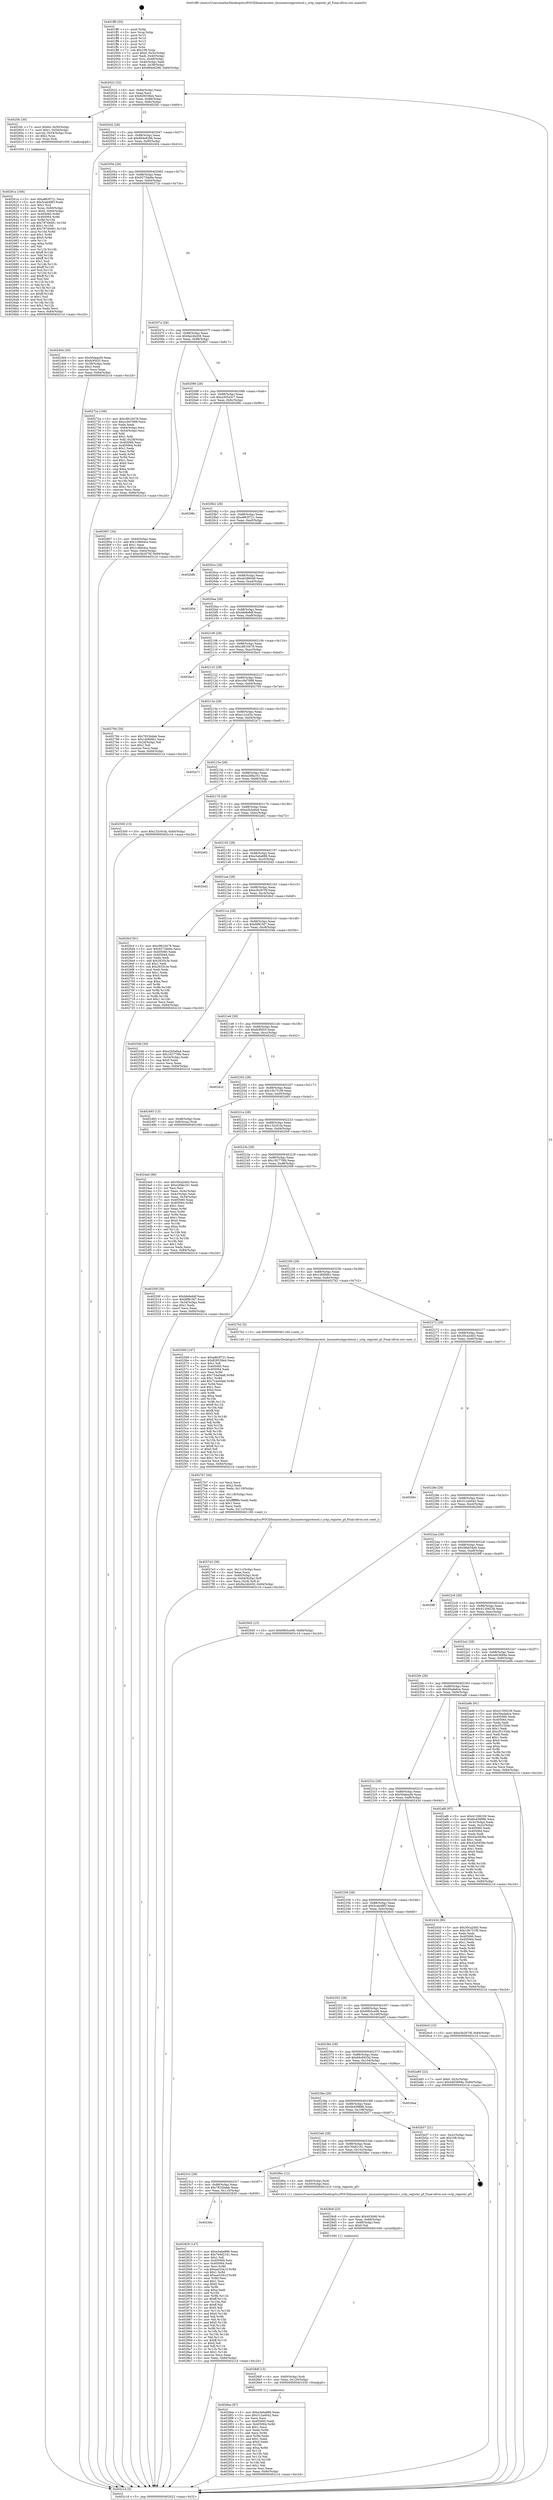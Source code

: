 digraph "0x401ff0" {
  label = "0x401ff0 (/mnt/c/Users/mathe/Desktop/tcc/POCII/binaries/extr_linuxnetsctpprotocol.c_sctp_register_pf_Final-ollvm.out::main(0))"
  labelloc = "t"
  node[shape=record]

  Entry [label="",width=0.3,height=0.3,shape=circle,fillcolor=black,style=filled]
  "0x402022" [label="{
     0x402022 [32]\l
     | [instrs]\l
     &nbsp;&nbsp;0x402022 \<+6\>: mov -0x84(%rbp),%eax\l
     &nbsp;&nbsp;0x402028 \<+2\>: mov %eax,%ecx\l
     &nbsp;&nbsp;0x40202a \<+6\>: sub $0x828539e4,%ecx\l
     &nbsp;&nbsp;0x402030 \<+6\>: mov %eax,-0x88(%rbp)\l
     &nbsp;&nbsp;0x402036 \<+6\>: mov %ecx,-0x8c(%rbp)\l
     &nbsp;&nbsp;0x40203c \<+6\>: je 00000000004025fc \<main+0x60c\>\l
  }"]
  "0x4025fc" [label="{
     0x4025fc [30]\l
     | [instrs]\l
     &nbsp;&nbsp;0x4025fc \<+7\>: movl $0x64,-0x50(%rbp)\l
     &nbsp;&nbsp;0x402603 \<+7\>: movl $0x1,-0x54(%rbp)\l
     &nbsp;&nbsp;0x40260a \<+4\>: movslq -0x54(%rbp),%rax\l
     &nbsp;&nbsp;0x40260e \<+4\>: shl $0x2,%rax\l
     &nbsp;&nbsp;0x402612 \<+3\>: mov %rax,%rdi\l
     &nbsp;&nbsp;0x402615 \<+5\>: call 0000000000401050 \<malloc@plt\>\l
     | [calls]\l
     &nbsp;&nbsp;0x401050 \{1\} (unknown)\l
  }"]
  "0x402042" [label="{
     0x402042 [28]\l
     | [instrs]\l
     &nbsp;&nbsp;0x402042 \<+5\>: jmp 0000000000402047 \<main+0x57\>\l
     &nbsp;&nbsp;0x402047 \<+6\>: mov -0x88(%rbp),%eax\l
     &nbsp;&nbsp;0x40204d \<+5\>: sub $0x884e6286,%eax\l
     &nbsp;&nbsp;0x402052 \<+6\>: mov %eax,-0x90(%rbp)\l
     &nbsp;&nbsp;0x402058 \<+6\>: je 0000000000402404 \<main+0x414\>\l
  }"]
  Exit [label="",width=0.3,height=0.3,shape=circle,fillcolor=black,style=filled,peripheries=2]
  "0x402404" [label="{
     0x402404 [30]\l
     | [instrs]\l
     &nbsp;&nbsp;0x402404 \<+5\>: mov $0x50deacf4,%eax\l
     &nbsp;&nbsp;0x402409 \<+5\>: mov $0xfc95f25,%ecx\l
     &nbsp;&nbsp;0x40240e \<+3\>: mov -0x38(%rbp),%edx\l
     &nbsp;&nbsp;0x402411 \<+3\>: cmp $0x2,%edx\l
     &nbsp;&nbsp;0x402414 \<+3\>: cmovne %ecx,%eax\l
     &nbsp;&nbsp;0x402417 \<+6\>: mov %eax,-0x84(%rbp)\l
     &nbsp;&nbsp;0x40241d \<+5\>: jmp 0000000000402c1d \<main+0xc2d\>\l
  }"]
  "0x40205e" [label="{
     0x40205e [28]\l
     | [instrs]\l
     &nbsp;&nbsp;0x40205e \<+5\>: jmp 0000000000402063 \<main+0x73\>\l
     &nbsp;&nbsp;0x402063 \<+6\>: mov -0x88(%rbp),%eax\l
     &nbsp;&nbsp;0x402069 \<+5\>: sub $0x9273de9a,%eax\l
     &nbsp;&nbsp;0x40206e \<+6\>: mov %eax,-0x94(%rbp)\l
     &nbsp;&nbsp;0x402074 \<+6\>: je 000000000040272a \<main+0x73a\>\l
  }"]
  "0x402c1d" [label="{
     0x402c1d [5]\l
     | [instrs]\l
     &nbsp;&nbsp;0x402c1d \<+5\>: jmp 0000000000402022 \<main+0x32\>\l
  }"]
  "0x401ff0" [label="{
     0x401ff0 [50]\l
     | [instrs]\l
     &nbsp;&nbsp;0x401ff0 \<+1\>: push %rbp\l
     &nbsp;&nbsp;0x401ff1 \<+3\>: mov %rsp,%rbp\l
     &nbsp;&nbsp;0x401ff4 \<+2\>: push %r15\l
     &nbsp;&nbsp;0x401ff6 \<+2\>: push %r14\l
     &nbsp;&nbsp;0x401ff8 \<+2\>: push %r13\l
     &nbsp;&nbsp;0x401ffa \<+2\>: push %r12\l
     &nbsp;&nbsp;0x401ffc \<+1\>: push %rbx\l
     &nbsp;&nbsp;0x401ffd \<+7\>: sub $0x108,%rsp\l
     &nbsp;&nbsp;0x402004 \<+7\>: movl $0x0,-0x3c(%rbp)\l
     &nbsp;&nbsp;0x40200b \<+3\>: mov %edi,-0x40(%rbp)\l
     &nbsp;&nbsp;0x40200e \<+4\>: mov %rsi,-0x48(%rbp)\l
     &nbsp;&nbsp;0x402012 \<+3\>: mov -0x40(%rbp),%edi\l
     &nbsp;&nbsp;0x402015 \<+3\>: mov %edi,-0x38(%rbp)\l
     &nbsp;&nbsp;0x402018 \<+10\>: movl $0x884e6286,-0x84(%rbp)\l
  }"]
  "0x4028ee" [label="{
     0x4028ee [87]\l
     | [instrs]\l
     &nbsp;&nbsp;0x4028ee \<+5\>: mov $0xe3a6a886,%eax\l
     &nbsp;&nbsp;0x4028f3 \<+5\>: mov $0x312a4042,%esi\l
     &nbsp;&nbsp;0x4028f8 \<+2\>: xor %ecx,%ecx\l
     &nbsp;&nbsp;0x4028fa \<+7\>: mov 0x405060,%edx\l
     &nbsp;&nbsp;0x402901 \<+8\>: mov 0x405064,%r8d\l
     &nbsp;&nbsp;0x402909 \<+3\>: sub $0x1,%ecx\l
     &nbsp;&nbsp;0x40290c \<+3\>: mov %edx,%r9d\l
     &nbsp;&nbsp;0x40290f \<+3\>: add %ecx,%r9d\l
     &nbsp;&nbsp;0x402912 \<+4\>: imul %r9d,%edx\l
     &nbsp;&nbsp;0x402916 \<+3\>: and $0x1,%edx\l
     &nbsp;&nbsp;0x402919 \<+3\>: cmp $0x0,%edx\l
     &nbsp;&nbsp;0x40291c \<+4\>: sete %r10b\l
     &nbsp;&nbsp;0x402920 \<+4\>: cmp $0xa,%r8d\l
     &nbsp;&nbsp;0x402924 \<+4\>: setl %r11b\l
     &nbsp;&nbsp;0x402928 \<+3\>: mov %r10b,%bl\l
     &nbsp;&nbsp;0x40292b \<+3\>: and %r11b,%bl\l
     &nbsp;&nbsp;0x40292e \<+3\>: xor %r11b,%r10b\l
     &nbsp;&nbsp;0x402931 \<+3\>: or %r10b,%bl\l
     &nbsp;&nbsp;0x402934 \<+3\>: test $0x1,%bl\l
     &nbsp;&nbsp;0x402937 \<+3\>: cmovne %esi,%eax\l
     &nbsp;&nbsp;0x40293a \<+6\>: mov %eax,-0x84(%rbp)\l
     &nbsp;&nbsp;0x402940 \<+5\>: jmp 0000000000402c1d \<main+0xc2d\>\l
  }"]
  "0x40272a" [label="{
     0x40272a [106]\l
     | [instrs]\l
     &nbsp;&nbsp;0x40272a \<+5\>: mov $0xc8616478,%eax\l
     &nbsp;&nbsp;0x40272f \<+5\>: mov $0xcc9d7688,%ecx\l
     &nbsp;&nbsp;0x402734 \<+2\>: xor %edx,%edx\l
     &nbsp;&nbsp;0x402736 \<+3\>: mov -0x64(%rbp),%esi\l
     &nbsp;&nbsp;0x402739 \<+3\>: cmp -0x54(%rbp),%esi\l
     &nbsp;&nbsp;0x40273c \<+4\>: setl %dil\l
     &nbsp;&nbsp;0x402740 \<+4\>: and $0x1,%dil\l
     &nbsp;&nbsp;0x402744 \<+4\>: mov %dil,-0x2d(%rbp)\l
     &nbsp;&nbsp;0x402748 \<+7\>: mov 0x405060,%esi\l
     &nbsp;&nbsp;0x40274f \<+8\>: mov 0x405064,%r8d\l
     &nbsp;&nbsp;0x402757 \<+3\>: sub $0x1,%edx\l
     &nbsp;&nbsp;0x40275a \<+3\>: mov %esi,%r9d\l
     &nbsp;&nbsp;0x40275d \<+3\>: add %edx,%r9d\l
     &nbsp;&nbsp;0x402760 \<+4\>: imul %r9d,%esi\l
     &nbsp;&nbsp;0x402764 \<+3\>: and $0x1,%esi\l
     &nbsp;&nbsp;0x402767 \<+3\>: cmp $0x0,%esi\l
     &nbsp;&nbsp;0x40276a \<+4\>: sete %dil\l
     &nbsp;&nbsp;0x40276e \<+4\>: cmp $0xa,%r8d\l
     &nbsp;&nbsp;0x402772 \<+4\>: setl %r10b\l
     &nbsp;&nbsp;0x402776 \<+3\>: mov %dil,%r11b\l
     &nbsp;&nbsp;0x402779 \<+3\>: and %r10b,%r11b\l
     &nbsp;&nbsp;0x40277c \<+3\>: xor %r10b,%dil\l
     &nbsp;&nbsp;0x40277f \<+3\>: or %dil,%r11b\l
     &nbsp;&nbsp;0x402782 \<+4\>: test $0x1,%r11b\l
     &nbsp;&nbsp;0x402786 \<+3\>: cmovne %ecx,%eax\l
     &nbsp;&nbsp;0x402789 \<+6\>: mov %eax,-0x84(%rbp)\l
     &nbsp;&nbsp;0x40278f \<+5\>: jmp 0000000000402c1d \<main+0xc2d\>\l
  }"]
  "0x40207a" [label="{
     0x40207a [28]\l
     | [instrs]\l
     &nbsp;&nbsp;0x40207a \<+5\>: jmp 000000000040207f \<main+0x8f\>\l
     &nbsp;&nbsp;0x40207f \<+6\>: mov -0x88(%rbp),%eax\l
     &nbsp;&nbsp;0x402085 \<+5\>: sub $0x9a24b456,%eax\l
     &nbsp;&nbsp;0x40208a \<+6\>: mov %eax,-0x98(%rbp)\l
     &nbsp;&nbsp;0x402090 \<+6\>: je 0000000000402807 \<main+0x817\>\l
  }"]
  "0x4028df" [label="{
     0x4028df [15]\l
     | [instrs]\l
     &nbsp;&nbsp;0x4028df \<+4\>: mov -0x60(%rbp),%rdi\l
     &nbsp;&nbsp;0x4028e3 \<+6\>: mov %eax,-0x120(%rbp)\l
     &nbsp;&nbsp;0x4028e9 \<+5\>: call 0000000000401030 \<free@plt\>\l
     | [calls]\l
     &nbsp;&nbsp;0x401030 \{1\} (unknown)\l
  }"]
  "0x402807" [label="{
     0x402807 [34]\l
     | [instrs]\l
     &nbsp;&nbsp;0x402807 \<+3\>: mov -0x64(%rbp),%eax\l
     &nbsp;&nbsp;0x40280a \<+5\>: add $0x1c9bb4ca,%eax\l
     &nbsp;&nbsp;0x40280f \<+3\>: add $0x1,%eax\l
     &nbsp;&nbsp;0x402812 \<+5\>: sub $0x1c9bb4ca,%eax\l
     &nbsp;&nbsp;0x402817 \<+3\>: mov %eax,-0x64(%rbp)\l
     &nbsp;&nbsp;0x40281a \<+10\>: movl $0xe3b2670f,-0x84(%rbp)\l
     &nbsp;&nbsp;0x402824 \<+5\>: jmp 0000000000402c1d \<main+0xc2d\>\l
  }"]
  "0x402096" [label="{
     0x402096 [28]\l
     | [instrs]\l
     &nbsp;&nbsp;0x402096 \<+5\>: jmp 000000000040209b \<main+0xab\>\l
     &nbsp;&nbsp;0x40209b \<+6\>: mov -0x88(%rbp),%eax\l
     &nbsp;&nbsp;0x4020a1 \<+5\>: sub $0xa30543c7,%eax\l
     &nbsp;&nbsp;0x4020a6 \<+6\>: mov %eax,-0x9c(%rbp)\l
     &nbsp;&nbsp;0x4020ac \<+6\>: je 000000000040298c \<main+0x99c\>\l
  }"]
  "0x4028c8" [label="{
     0x4028c8 [23]\l
     | [instrs]\l
     &nbsp;&nbsp;0x4028c8 \<+10\>: movabs $0x4030d6,%rdi\l
     &nbsp;&nbsp;0x4028d2 \<+3\>: mov %eax,-0x68(%rbp)\l
     &nbsp;&nbsp;0x4028d5 \<+3\>: mov -0x68(%rbp),%esi\l
     &nbsp;&nbsp;0x4028d8 \<+2\>: mov $0x0,%al\l
     &nbsp;&nbsp;0x4028da \<+5\>: call 0000000000401040 \<printf@plt\>\l
     | [calls]\l
     &nbsp;&nbsp;0x401040 \{1\} (unknown)\l
  }"]
  "0x40298c" [label="{
     0x40298c\l
  }", style=dashed]
  "0x4020b2" [label="{
     0x4020b2 [28]\l
     | [instrs]\l
     &nbsp;&nbsp;0x4020b2 \<+5\>: jmp 00000000004020b7 \<main+0xc7\>\l
     &nbsp;&nbsp;0x4020b7 \<+6\>: mov -0x88(%rbp),%eax\l
     &nbsp;&nbsp;0x4020bd \<+5\>: sub $0xa863f721,%eax\l
     &nbsp;&nbsp;0x4020c2 \<+6\>: mov %eax,-0xa0(%rbp)\l
     &nbsp;&nbsp;0x4020c8 \<+6\>: je 0000000000402b8b \<main+0xb9b\>\l
  }"]
  "0x4023de" [label="{
     0x4023de\l
  }", style=dashed]
  "0x402b8b" [label="{
     0x402b8b\l
  }", style=dashed]
  "0x4020ce" [label="{
     0x4020ce [28]\l
     | [instrs]\l
     &nbsp;&nbsp;0x4020ce \<+5\>: jmp 00000000004020d3 \<main+0xe3\>\l
     &nbsp;&nbsp;0x4020d3 \<+6\>: mov -0x88(%rbp),%eax\l
     &nbsp;&nbsp;0x4020d9 \<+5\>: sub $0xab286049,%eax\l
     &nbsp;&nbsp;0x4020de \<+6\>: mov %eax,-0xa4(%rbp)\l
     &nbsp;&nbsp;0x4020e4 \<+6\>: je 0000000000402954 \<main+0x964\>\l
  }"]
  "0x402829" [label="{
     0x402829 [147]\l
     | [instrs]\l
     &nbsp;&nbsp;0x402829 \<+5\>: mov $0xe3a6a886,%eax\l
     &nbsp;&nbsp;0x40282e \<+5\>: mov $0x76482161,%ecx\l
     &nbsp;&nbsp;0x402833 \<+2\>: mov $0x1,%dl\l
     &nbsp;&nbsp;0x402835 \<+7\>: mov 0x405060,%esi\l
     &nbsp;&nbsp;0x40283c \<+7\>: mov 0x405064,%edi\l
     &nbsp;&nbsp;0x402843 \<+3\>: mov %esi,%r8d\l
     &nbsp;&nbsp;0x402846 \<+7\>: sub $0xaa52dc1f,%r8d\l
     &nbsp;&nbsp;0x40284d \<+4\>: sub $0x1,%r8d\l
     &nbsp;&nbsp;0x402851 \<+7\>: add $0xaa52dc1f,%r8d\l
     &nbsp;&nbsp;0x402858 \<+4\>: imul %r8d,%esi\l
     &nbsp;&nbsp;0x40285c \<+3\>: and $0x1,%esi\l
     &nbsp;&nbsp;0x40285f \<+3\>: cmp $0x0,%esi\l
     &nbsp;&nbsp;0x402862 \<+4\>: sete %r9b\l
     &nbsp;&nbsp;0x402866 \<+3\>: cmp $0xa,%edi\l
     &nbsp;&nbsp;0x402869 \<+4\>: setl %r10b\l
     &nbsp;&nbsp;0x40286d \<+3\>: mov %r9b,%r11b\l
     &nbsp;&nbsp;0x402870 \<+4\>: xor $0xff,%r11b\l
     &nbsp;&nbsp;0x402874 \<+3\>: mov %r10b,%bl\l
     &nbsp;&nbsp;0x402877 \<+3\>: xor $0xff,%bl\l
     &nbsp;&nbsp;0x40287a \<+3\>: xor $0x0,%dl\l
     &nbsp;&nbsp;0x40287d \<+3\>: mov %r11b,%r14b\l
     &nbsp;&nbsp;0x402880 \<+4\>: and $0x0,%r14b\l
     &nbsp;&nbsp;0x402884 \<+3\>: and %dl,%r9b\l
     &nbsp;&nbsp;0x402887 \<+3\>: mov %bl,%r15b\l
     &nbsp;&nbsp;0x40288a \<+4\>: and $0x0,%r15b\l
     &nbsp;&nbsp;0x40288e \<+3\>: and %dl,%r10b\l
     &nbsp;&nbsp;0x402891 \<+3\>: or %r9b,%r14b\l
     &nbsp;&nbsp;0x402894 \<+3\>: or %r10b,%r15b\l
     &nbsp;&nbsp;0x402897 \<+3\>: xor %r15b,%r14b\l
     &nbsp;&nbsp;0x40289a \<+3\>: or %bl,%r11b\l
     &nbsp;&nbsp;0x40289d \<+4\>: xor $0xff,%r11b\l
     &nbsp;&nbsp;0x4028a1 \<+3\>: or $0x0,%dl\l
     &nbsp;&nbsp;0x4028a4 \<+3\>: and %dl,%r11b\l
     &nbsp;&nbsp;0x4028a7 \<+3\>: or %r11b,%r14b\l
     &nbsp;&nbsp;0x4028aa \<+4\>: test $0x1,%r14b\l
     &nbsp;&nbsp;0x4028ae \<+3\>: cmovne %ecx,%eax\l
     &nbsp;&nbsp;0x4028b1 \<+6\>: mov %eax,-0x84(%rbp)\l
     &nbsp;&nbsp;0x4028b7 \<+5\>: jmp 0000000000402c1d \<main+0xc2d\>\l
  }"]
  "0x402954" [label="{
     0x402954\l
  }", style=dashed]
  "0x4020ea" [label="{
     0x4020ea [28]\l
     | [instrs]\l
     &nbsp;&nbsp;0x4020ea \<+5\>: jmp 00000000004020ef \<main+0xff\>\l
     &nbsp;&nbsp;0x4020ef \<+6\>: mov -0x88(%rbp),%eax\l
     &nbsp;&nbsp;0x4020f5 \<+5\>: sub $0xbfe8e6df,%eax\l
     &nbsp;&nbsp;0x4020fa \<+6\>: mov %eax,-0xa8(%rbp)\l
     &nbsp;&nbsp;0x402100 \<+6\>: je 000000000040252d \<main+0x53d\>\l
  }"]
  "0x4023c2" [label="{
     0x4023c2 [28]\l
     | [instrs]\l
     &nbsp;&nbsp;0x4023c2 \<+5\>: jmp 00000000004023c7 \<main+0x3d7\>\l
     &nbsp;&nbsp;0x4023c7 \<+6\>: mov -0x88(%rbp),%eax\l
     &nbsp;&nbsp;0x4023cd \<+5\>: sub $0x7832bdab,%eax\l
     &nbsp;&nbsp;0x4023d2 \<+6\>: mov %eax,-0x110(%rbp)\l
     &nbsp;&nbsp;0x4023d8 \<+6\>: je 0000000000402829 \<main+0x839\>\l
  }"]
  "0x40252d" [label="{
     0x40252d\l
  }", style=dashed]
  "0x402106" [label="{
     0x402106 [28]\l
     | [instrs]\l
     &nbsp;&nbsp;0x402106 \<+5\>: jmp 000000000040210b \<main+0x11b\>\l
     &nbsp;&nbsp;0x40210b \<+6\>: mov -0x88(%rbp),%eax\l
     &nbsp;&nbsp;0x402111 \<+5\>: sub $0xc8616478,%eax\l
     &nbsp;&nbsp;0x402116 \<+6\>: mov %eax,-0xac(%rbp)\l
     &nbsp;&nbsp;0x40211c \<+6\>: je 0000000000402bc3 \<main+0xbd3\>\l
  }"]
  "0x4028bc" [label="{
     0x4028bc [12]\l
     | [instrs]\l
     &nbsp;&nbsp;0x4028bc \<+4\>: mov -0x60(%rbp),%rdi\l
     &nbsp;&nbsp;0x4028c0 \<+3\>: mov -0x50(%rbp),%esi\l
     &nbsp;&nbsp;0x4028c3 \<+5\>: call 0000000000401410 \<sctp_register_pf\>\l
     | [calls]\l
     &nbsp;&nbsp;0x401410 \{1\} (/mnt/c/Users/mathe/Desktop/tcc/POCII/binaries/extr_linuxnetsctpprotocol.c_sctp_register_pf_Final-ollvm.out::sctp_register_pf)\l
  }"]
  "0x402bc3" [label="{
     0x402bc3\l
  }", style=dashed]
  "0x402122" [label="{
     0x402122 [28]\l
     | [instrs]\l
     &nbsp;&nbsp;0x402122 \<+5\>: jmp 0000000000402127 \<main+0x137\>\l
     &nbsp;&nbsp;0x402127 \<+6\>: mov -0x88(%rbp),%eax\l
     &nbsp;&nbsp;0x40212d \<+5\>: sub $0xcc9d7688,%eax\l
     &nbsp;&nbsp;0x402132 \<+6\>: mov %eax,-0xb0(%rbp)\l
     &nbsp;&nbsp;0x402138 \<+6\>: je 0000000000402794 \<main+0x7a4\>\l
  }"]
  "0x4023a6" [label="{
     0x4023a6 [28]\l
     | [instrs]\l
     &nbsp;&nbsp;0x4023a6 \<+5\>: jmp 00000000004023ab \<main+0x3bb\>\l
     &nbsp;&nbsp;0x4023ab \<+6\>: mov -0x88(%rbp),%eax\l
     &nbsp;&nbsp;0x4023b1 \<+5\>: sub $0x76482161,%eax\l
     &nbsp;&nbsp;0x4023b6 \<+6\>: mov %eax,-0x10c(%rbp)\l
     &nbsp;&nbsp;0x4023bc \<+6\>: je 00000000004028bc \<main+0x8cc\>\l
  }"]
  "0x402794" [label="{
     0x402794 [30]\l
     | [instrs]\l
     &nbsp;&nbsp;0x402794 \<+5\>: mov $0x7832bdab,%eax\l
     &nbsp;&nbsp;0x402799 \<+5\>: mov $0x1d06f4b1,%ecx\l
     &nbsp;&nbsp;0x40279e \<+3\>: mov -0x2d(%rbp),%dl\l
     &nbsp;&nbsp;0x4027a1 \<+3\>: test $0x1,%dl\l
     &nbsp;&nbsp;0x4027a4 \<+3\>: cmovne %ecx,%eax\l
     &nbsp;&nbsp;0x4027a7 \<+6\>: mov %eax,-0x84(%rbp)\l
     &nbsp;&nbsp;0x4027ad \<+5\>: jmp 0000000000402c1d \<main+0xc2d\>\l
  }"]
  "0x40213e" [label="{
     0x40213e [28]\l
     | [instrs]\l
     &nbsp;&nbsp;0x40213e \<+5\>: jmp 0000000000402143 \<main+0x153\>\l
     &nbsp;&nbsp;0x402143 \<+6\>: mov -0x88(%rbp),%eax\l
     &nbsp;&nbsp;0x402149 \<+5\>: sub $0xe12ccf2e,%eax\l
     &nbsp;&nbsp;0x40214e \<+6\>: mov %eax,-0xb4(%rbp)\l
     &nbsp;&nbsp;0x402154 \<+6\>: je 0000000000402a71 \<main+0xa81\>\l
  }"]
  "0x402b57" [label="{
     0x402b57 [21]\l
     | [instrs]\l
     &nbsp;&nbsp;0x402b57 \<+3\>: mov -0x2c(%rbp),%eax\l
     &nbsp;&nbsp;0x402b5a \<+7\>: add $0x108,%rsp\l
     &nbsp;&nbsp;0x402b61 \<+1\>: pop %rbx\l
     &nbsp;&nbsp;0x402b62 \<+2\>: pop %r12\l
     &nbsp;&nbsp;0x402b64 \<+2\>: pop %r13\l
     &nbsp;&nbsp;0x402b66 \<+2\>: pop %r14\l
     &nbsp;&nbsp;0x402b68 \<+2\>: pop %r15\l
     &nbsp;&nbsp;0x402b6a \<+1\>: pop %rbp\l
     &nbsp;&nbsp;0x402b6b \<+1\>: ret\l
  }"]
  "0x402a71" [label="{
     0x402a71\l
  }", style=dashed]
  "0x40215a" [label="{
     0x40215a [28]\l
     | [instrs]\l
     &nbsp;&nbsp;0x40215a \<+5\>: jmp 000000000040215f \<main+0x16f\>\l
     &nbsp;&nbsp;0x40215f \<+6\>: mov -0x88(%rbp),%eax\l
     &nbsp;&nbsp;0x402165 \<+5\>: sub $0xe268a161,%eax\l
     &nbsp;&nbsp;0x40216a \<+6\>: mov %eax,-0xb8(%rbp)\l
     &nbsp;&nbsp;0x402170 \<+6\>: je 0000000000402500 \<main+0x510\>\l
  }"]
  "0x40238a" [label="{
     0x40238a [28]\l
     | [instrs]\l
     &nbsp;&nbsp;0x40238a \<+5\>: jmp 000000000040238f \<main+0x39f\>\l
     &nbsp;&nbsp;0x40238f \<+6\>: mov -0x88(%rbp),%eax\l
     &nbsp;&nbsp;0x402395 \<+5\>: sub $0x6e45888b,%eax\l
     &nbsp;&nbsp;0x40239a \<+6\>: mov %eax,-0x108(%rbp)\l
     &nbsp;&nbsp;0x4023a0 \<+6\>: je 0000000000402b57 \<main+0xb67\>\l
  }"]
  "0x402500" [label="{
     0x402500 [15]\l
     | [instrs]\l
     &nbsp;&nbsp;0x402500 \<+10\>: movl $0x132c91fa,-0x84(%rbp)\l
     &nbsp;&nbsp;0x40250a \<+5\>: jmp 0000000000402c1d \<main+0xc2d\>\l
  }"]
  "0x402176" [label="{
     0x402176 [28]\l
     | [instrs]\l
     &nbsp;&nbsp;0x402176 \<+5\>: jmp 000000000040217b \<main+0x18b\>\l
     &nbsp;&nbsp;0x40217b \<+6\>: mov -0x88(%rbp),%eax\l
     &nbsp;&nbsp;0x402181 \<+5\>: sub $0xe2b5a9a4,%eax\l
     &nbsp;&nbsp;0x402186 \<+6\>: mov %eax,-0xbc(%rbp)\l
     &nbsp;&nbsp;0x40218c \<+6\>: je 0000000000402a62 \<main+0xa72\>\l
  }"]
  "0x4029aa" [label="{
     0x4029aa\l
  }", style=dashed]
  "0x402a62" [label="{
     0x402a62\l
  }", style=dashed]
  "0x402192" [label="{
     0x402192 [28]\l
     | [instrs]\l
     &nbsp;&nbsp;0x402192 \<+5\>: jmp 0000000000402197 \<main+0x1a7\>\l
     &nbsp;&nbsp;0x402197 \<+6\>: mov -0x88(%rbp),%eax\l
     &nbsp;&nbsp;0x40219d \<+5\>: sub $0xe3a6a886,%eax\l
     &nbsp;&nbsp;0x4021a2 \<+6\>: mov %eax,-0xc0(%rbp)\l
     &nbsp;&nbsp;0x4021a8 \<+6\>: je 0000000000402bd2 \<main+0xbe2\>\l
  }"]
  "0x40236e" [label="{
     0x40236e [28]\l
     | [instrs]\l
     &nbsp;&nbsp;0x40236e \<+5\>: jmp 0000000000402373 \<main+0x383\>\l
     &nbsp;&nbsp;0x402373 \<+6\>: mov -0x88(%rbp),%eax\l
     &nbsp;&nbsp;0x402379 \<+5\>: sub $0x69c6933d,%eax\l
     &nbsp;&nbsp;0x40237e \<+6\>: mov %eax,-0x104(%rbp)\l
     &nbsp;&nbsp;0x402384 \<+6\>: je 00000000004029aa \<main+0x9ba\>\l
  }"]
  "0x402bd2" [label="{
     0x402bd2\l
  }", style=dashed]
  "0x4021ae" [label="{
     0x4021ae [28]\l
     | [instrs]\l
     &nbsp;&nbsp;0x4021ae \<+5\>: jmp 00000000004021b3 \<main+0x1c3\>\l
     &nbsp;&nbsp;0x4021b3 \<+6\>: mov -0x88(%rbp),%eax\l
     &nbsp;&nbsp;0x4021b9 \<+5\>: sub $0xe3b2670f,%eax\l
     &nbsp;&nbsp;0x4021be \<+6\>: mov %eax,-0xc4(%rbp)\l
     &nbsp;&nbsp;0x4021c4 \<+6\>: je 00000000004026cf \<main+0x6df\>\l
  }"]
  "0x402a85" [label="{
     0x402a85 [22]\l
     | [instrs]\l
     &nbsp;&nbsp;0x402a85 \<+7\>: movl $0x0,-0x3c(%rbp)\l
     &nbsp;&nbsp;0x402a8c \<+10\>: movl $0x4d03669e,-0x84(%rbp)\l
     &nbsp;&nbsp;0x402a96 \<+5\>: jmp 0000000000402c1d \<main+0xc2d\>\l
  }"]
  "0x4026cf" [label="{
     0x4026cf [91]\l
     | [instrs]\l
     &nbsp;&nbsp;0x4026cf \<+5\>: mov $0xc8616478,%eax\l
     &nbsp;&nbsp;0x4026d4 \<+5\>: mov $0x9273de9a,%ecx\l
     &nbsp;&nbsp;0x4026d9 \<+7\>: mov 0x405060,%edx\l
     &nbsp;&nbsp;0x4026e0 \<+7\>: mov 0x405064,%esi\l
     &nbsp;&nbsp;0x4026e7 \<+2\>: mov %edx,%edi\l
     &nbsp;&nbsp;0x4026e9 \<+6\>: add $0x2635c3e,%edi\l
     &nbsp;&nbsp;0x4026ef \<+3\>: sub $0x1,%edi\l
     &nbsp;&nbsp;0x4026f2 \<+6\>: sub $0x2635c3e,%edi\l
     &nbsp;&nbsp;0x4026f8 \<+3\>: imul %edi,%edx\l
     &nbsp;&nbsp;0x4026fb \<+3\>: and $0x1,%edx\l
     &nbsp;&nbsp;0x4026fe \<+3\>: cmp $0x0,%edx\l
     &nbsp;&nbsp;0x402701 \<+4\>: sete %r8b\l
     &nbsp;&nbsp;0x402705 \<+3\>: cmp $0xa,%esi\l
     &nbsp;&nbsp;0x402708 \<+4\>: setl %r9b\l
     &nbsp;&nbsp;0x40270c \<+3\>: mov %r8b,%r10b\l
     &nbsp;&nbsp;0x40270f \<+3\>: and %r9b,%r10b\l
     &nbsp;&nbsp;0x402712 \<+3\>: xor %r9b,%r8b\l
     &nbsp;&nbsp;0x402715 \<+3\>: or %r8b,%r10b\l
     &nbsp;&nbsp;0x402718 \<+4\>: test $0x1,%r10b\l
     &nbsp;&nbsp;0x40271c \<+3\>: cmovne %ecx,%eax\l
     &nbsp;&nbsp;0x40271f \<+6\>: mov %eax,-0x84(%rbp)\l
     &nbsp;&nbsp;0x402725 \<+5\>: jmp 0000000000402c1d \<main+0xc2d\>\l
  }"]
  "0x4021ca" [label="{
     0x4021ca [28]\l
     | [instrs]\l
     &nbsp;&nbsp;0x4021ca \<+5\>: jmp 00000000004021cf \<main+0x1df\>\l
     &nbsp;&nbsp;0x4021cf \<+6\>: mov -0x88(%rbp),%eax\l
     &nbsp;&nbsp;0x4021d5 \<+5\>: sub $0xfdf61fd7,%eax\l
     &nbsp;&nbsp;0x4021da \<+6\>: mov %eax,-0xc8(%rbp)\l
     &nbsp;&nbsp;0x4021e0 \<+6\>: je 000000000040254b \<main+0x55b\>\l
  }"]
  "0x4027e3" [label="{
     0x4027e3 [36]\l
     | [instrs]\l
     &nbsp;&nbsp;0x4027e3 \<+6\>: mov -0x11c(%rbp),%ecx\l
     &nbsp;&nbsp;0x4027e9 \<+3\>: imul %eax,%ecx\l
     &nbsp;&nbsp;0x4027ec \<+4\>: mov -0x60(%rbp),%rdi\l
     &nbsp;&nbsp;0x4027f0 \<+4\>: movslq -0x64(%rbp),%r8\l
     &nbsp;&nbsp;0x4027f4 \<+4\>: mov %ecx,(%rdi,%r8,4)\l
     &nbsp;&nbsp;0x4027f8 \<+10\>: movl $0x9a24b456,-0x84(%rbp)\l
     &nbsp;&nbsp;0x402802 \<+5\>: jmp 0000000000402c1d \<main+0xc2d\>\l
  }"]
  "0x40254b" [label="{
     0x40254b [30]\l
     | [instrs]\l
     &nbsp;&nbsp;0x40254b \<+5\>: mov $0xe2b5a9a4,%eax\l
     &nbsp;&nbsp;0x402550 \<+5\>: mov $0x192770fb,%ecx\l
     &nbsp;&nbsp;0x402555 \<+3\>: mov -0x34(%rbp),%edx\l
     &nbsp;&nbsp;0x402558 \<+3\>: cmp $0x0,%edx\l
     &nbsp;&nbsp;0x40255b \<+3\>: cmove %ecx,%eax\l
     &nbsp;&nbsp;0x40255e \<+6\>: mov %eax,-0x84(%rbp)\l
     &nbsp;&nbsp;0x402564 \<+5\>: jmp 0000000000402c1d \<main+0xc2d\>\l
  }"]
  "0x4021e6" [label="{
     0x4021e6 [28]\l
     | [instrs]\l
     &nbsp;&nbsp;0x4021e6 \<+5\>: jmp 00000000004021eb \<main+0x1fb\>\l
     &nbsp;&nbsp;0x4021eb \<+6\>: mov -0x88(%rbp),%eax\l
     &nbsp;&nbsp;0x4021f1 \<+5\>: sub $0xfc95f25,%eax\l
     &nbsp;&nbsp;0x4021f6 \<+6\>: mov %eax,-0xcc(%rbp)\l
     &nbsp;&nbsp;0x4021fc \<+6\>: je 0000000000402422 \<main+0x432\>\l
  }"]
  "0x4027b7" [label="{
     0x4027b7 [44]\l
     | [instrs]\l
     &nbsp;&nbsp;0x4027b7 \<+2\>: xor %ecx,%ecx\l
     &nbsp;&nbsp;0x4027b9 \<+5\>: mov $0x2,%edx\l
     &nbsp;&nbsp;0x4027be \<+6\>: mov %edx,-0x118(%rbp)\l
     &nbsp;&nbsp;0x4027c4 \<+1\>: cltd\l
     &nbsp;&nbsp;0x4027c5 \<+6\>: mov -0x118(%rbp),%esi\l
     &nbsp;&nbsp;0x4027cb \<+2\>: idiv %esi\l
     &nbsp;&nbsp;0x4027cd \<+6\>: imul $0xfffffffe,%edx,%edx\l
     &nbsp;&nbsp;0x4027d3 \<+3\>: sub $0x1,%ecx\l
     &nbsp;&nbsp;0x4027d6 \<+2\>: sub %ecx,%edx\l
     &nbsp;&nbsp;0x4027d8 \<+6\>: mov %edx,-0x11c(%rbp)\l
     &nbsp;&nbsp;0x4027de \<+5\>: call 0000000000401160 \<next_i\>\l
     | [calls]\l
     &nbsp;&nbsp;0x401160 \{1\} (/mnt/c/Users/mathe/Desktop/tcc/POCII/binaries/extr_linuxnetsctpprotocol.c_sctp_register_pf_Final-ollvm.out::next_i)\l
  }"]
  "0x402422" [label="{
     0x402422\l
  }", style=dashed]
  "0x402202" [label="{
     0x402202 [28]\l
     | [instrs]\l
     &nbsp;&nbsp;0x402202 \<+5\>: jmp 0000000000402207 \<main+0x217\>\l
     &nbsp;&nbsp;0x402207 \<+6\>: mov -0x88(%rbp),%eax\l
     &nbsp;&nbsp;0x40220d \<+5\>: sub $0x10b751f9,%eax\l
     &nbsp;&nbsp;0x402212 \<+6\>: mov %eax,-0xd0(%rbp)\l
     &nbsp;&nbsp;0x402218 \<+6\>: je 0000000000402493 \<main+0x4a3\>\l
  }"]
  "0x402352" [label="{
     0x402352 [28]\l
     | [instrs]\l
     &nbsp;&nbsp;0x402352 \<+5\>: jmp 0000000000402357 \<main+0x367\>\l
     &nbsp;&nbsp;0x402357 \<+6\>: mov -0x88(%rbp),%eax\l
     &nbsp;&nbsp;0x40235d \<+5\>: sub $0x69b5ce06,%eax\l
     &nbsp;&nbsp;0x402362 \<+6\>: mov %eax,-0x100(%rbp)\l
     &nbsp;&nbsp;0x402368 \<+6\>: je 0000000000402a85 \<main+0xa95\>\l
  }"]
  "0x402493" [label="{
     0x402493 [13]\l
     | [instrs]\l
     &nbsp;&nbsp;0x402493 \<+4\>: mov -0x48(%rbp),%rax\l
     &nbsp;&nbsp;0x402497 \<+4\>: mov 0x8(%rax),%rdi\l
     &nbsp;&nbsp;0x40249b \<+5\>: call 0000000000401060 \<atoi@plt\>\l
     | [calls]\l
     &nbsp;&nbsp;0x401060 \{1\} (unknown)\l
  }"]
  "0x40221e" [label="{
     0x40221e [28]\l
     | [instrs]\l
     &nbsp;&nbsp;0x40221e \<+5\>: jmp 0000000000402223 \<main+0x233\>\l
     &nbsp;&nbsp;0x402223 \<+6\>: mov -0x88(%rbp),%eax\l
     &nbsp;&nbsp;0x402229 \<+5\>: sub $0x132c91fa,%eax\l
     &nbsp;&nbsp;0x40222e \<+6\>: mov %eax,-0xd4(%rbp)\l
     &nbsp;&nbsp;0x402234 \<+6\>: je 000000000040250f \<main+0x51f\>\l
  }"]
  "0x4026c0" [label="{
     0x4026c0 [15]\l
     | [instrs]\l
     &nbsp;&nbsp;0x4026c0 \<+10\>: movl $0xe3b2670f,-0x84(%rbp)\l
     &nbsp;&nbsp;0x4026ca \<+5\>: jmp 0000000000402c1d \<main+0xc2d\>\l
  }"]
  "0x40250f" [label="{
     0x40250f [30]\l
     | [instrs]\l
     &nbsp;&nbsp;0x40250f \<+5\>: mov $0xbfe8e6df,%eax\l
     &nbsp;&nbsp;0x402514 \<+5\>: mov $0xfdf61fd7,%ecx\l
     &nbsp;&nbsp;0x402519 \<+3\>: mov -0x34(%rbp),%edx\l
     &nbsp;&nbsp;0x40251c \<+3\>: cmp $0x1,%edx\l
     &nbsp;&nbsp;0x40251f \<+3\>: cmovl %ecx,%eax\l
     &nbsp;&nbsp;0x402522 \<+6\>: mov %eax,-0x84(%rbp)\l
     &nbsp;&nbsp;0x402528 \<+5\>: jmp 0000000000402c1d \<main+0xc2d\>\l
  }"]
  "0x40223a" [label="{
     0x40223a [28]\l
     | [instrs]\l
     &nbsp;&nbsp;0x40223a \<+5\>: jmp 000000000040223f \<main+0x24f\>\l
     &nbsp;&nbsp;0x40223f \<+6\>: mov -0x88(%rbp),%eax\l
     &nbsp;&nbsp;0x402245 \<+5\>: sub $0x192770fb,%eax\l
     &nbsp;&nbsp;0x40224a \<+6\>: mov %eax,-0xd8(%rbp)\l
     &nbsp;&nbsp;0x402250 \<+6\>: je 0000000000402569 \<main+0x579\>\l
  }"]
  "0x40261a" [label="{
     0x40261a [166]\l
     | [instrs]\l
     &nbsp;&nbsp;0x40261a \<+5\>: mov $0xa863f721,%ecx\l
     &nbsp;&nbsp;0x40261f \<+5\>: mov $0x5cab48f3,%edx\l
     &nbsp;&nbsp;0x402624 \<+3\>: mov $0x1,%sil\l
     &nbsp;&nbsp;0x402627 \<+4\>: mov %rax,-0x60(%rbp)\l
     &nbsp;&nbsp;0x40262b \<+7\>: movl $0x0,-0x64(%rbp)\l
     &nbsp;&nbsp;0x402632 \<+8\>: mov 0x405060,%r8d\l
     &nbsp;&nbsp;0x40263a \<+8\>: mov 0x405064,%r9d\l
     &nbsp;&nbsp;0x402642 \<+3\>: mov %r8d,%r10d\l
     &nbsp;&nbsp;0x402645 \<+7\>: sub $0x79749d91,%r10d\l
     &nbsp;&nbsp;0x40264c \<+4\>: sub $0x1,%r10d\l
     &nbsp;&nbsp;0x402650 \<+7\>: add $0x79749d91,%r10d\l
     &nbsp;&nbsp;0x402657 \<+4\>: imul %r10d,%r8d\l
     &nbsp;&nbsp;0x40265b \<+4\>: and $0x1,%r8d\l
     &nbsp;&nbsp;0x40265f \<+4\>: cmp $0x0,%r8d\l
     &nbsp;&nbsp;0x402663 \<+4\>: sete %r11b\l
     &nbsp;&nbsp;0x402667 \<+4\>: cmp $0xa,%r9d\l
     &nbsp;&nbsp;0x40266b \<+3\>: setl %bl\l
     &nbsp;&nbsp;0x40266e \<+3\>: mov %r11b,%r14b\l
     &nbsp;&nbsp;0x402671 \<+4\>: xor $0xff,%r14b\l
     &nbsp;&nbsp;0x402675 \<+3\>: mov %bl,%r15b\l
     &nbsp;&nbsp;0x402678 \<+4\>: xor $0xff,%r15b\l
     &nbsp;&nbsp;0x40267c \<+4\>: xor $0x1,%sil\l
     &nbsp;&nbsp;0x402680 \<+3\>: mov %r14b,%r12b\l
     &nbsp;&nbsp;0x402683 \<+4\>: and $0xff,%r12b\l
     &nbsp;&nbsp;0x402687 \<+3\>: and %sil,%r11b\l
     &nbsp;&nbsp;0x40268a \<+3\>: mov %r15b,%r13b\l
     &nbsp;&nbsp;0x40268d \<+4\>: and $0xff,%r13b\l
     &nbsp;&nbsp;0x402691 \<+3\>: and %sil,%bl\l
     &nbsp;&nbsp;0x402694 \<+3\>: or %r11b,%r12b\l
     &nbsp;&nbsp;0x402697 \<+3\>: or %bl,%r13b\l
     &nbsp;&nbsp;0x40269a \<+3\>: xor %r13b,%r12b\l
     &nbsp;&nbsp;0x40269d \<+3\>: or %r15b,%r14b\l
     &nbsp;&nbsp;0x4026a0 \<+4\>: xor $0xff,%r14b\l
     &nbsp;&nbsp;0x4026a4 \<+4\>: or $0x1,%sil\l
     &nbsp;&nbsp;0x4026a8 \<+3\>: and %sil,%r14b\l
     &nbsp;&nbsp;0x4026ab \<+3\>: or %r14b,%r12b\l
     &nbsp;&nbsp;0x4026ae \<+4\>: test $0x1,%r12b\l
     &nbsp;&nbsp;0x4026b2 \<+3\>: cmovne %edx,%ecx\l
     &nbsp;&nbsp;0x4026b5 \<+6\>: mov %ecx,-0x84(%rbp)\l
     &nbsp;&nbsp;0x4026bb \<+5\>: jmp 0000000000402c1d \<main+0xc2d\>\l
  }"]
  "0x402569" [label="{
     0x402569 [147]\l
     | [instrs]\l
     &nbsp;&nbsp;0x402569 \<+5\>: mov $0xa863f721,%eax\l
     &nbsp;&nbsp;0x40256e \<+5\>: mov $0x828539e4,%ecx\l
     &nbsp;&nbsp;0x402573 \<+2\>: mov $0x1,%dl\l
     &nbsp;&nbsp;0x402575 \<+7\>: mov 0x405060,%esi\l
     &nbsp;&nbsp;0x40257c \<+7\>: mov 0x405064,%edi\l
     &nbsp;&nbsp;0x402583 \<+3\>: mov %esi,%r8d\l
     &nbsp;&nbsp;0x402586 \<+7\>: sub $0x724a0da6,%r8d\l
     &nbsp;&nbsp;0x40258d \<+4\>: sub $0x1,%r8d\l
     &nbsp;&nbsp;0x402591 \<+7\>: add $0x724a0da6,%r8d\l
     &nbsp;&nbsp;0x402598 \<+4\>: imul %r8d,%esi\l
     &nbsp;&nbsp;0x40259c \<+3\>: and $0x1,%esi\l
     &nbsp;&nbsp;0x40259f \<+3\>: cmp $0x0,%esi\l
     &nbsp;&nbsp;0x4025a2 \<+4\>: sete %r9b\l
     &nbsp;&nbsp;0x4025a6 \<+3\>: cmp $0xa,%edi\l
     &nbsp;&nbsp;0x4025a9 \<+4\>: setl %r10b\l
     &nbsp;&nbsp;0x4025ad \<+3\>: mov %r9b,%r11b\l
     &nbsp;&nbsp;0x4025b0 \<+4\>: xor $0xff,%r11b\l
     &nbsp;&nbsp;0x4025b4 \<+3\>: mov %r10b,%bl\l
     &nbsp;&nbsp;0x4025b7 \<+3\>: xor $0xff,%bl\l
     &nbsp;&nbsp;0x4025ba \<+3\>: xor $0x0,%dl\l
     &nbsp;&nbsp;0x4025bd \<+3\>: mov %r11b,%r14b\l
     &nbsp;&nbsp;0x4025c0 \<+4\>: and $0x0,%r14b\l
     &nbsp;&nbsp;0x4025c4 \<+3\>: and %dl,%r9b\l
     &nbsp;&nbsp;0x4025c7 \<+3\>: mov %bl,%r15b\l
     &nbsp;&nbsp;0x4025ca \<+4\>: and $0x0,%r15b\l
     &nbsp;&nbsp;0x4025ce \<+3\>: and %dl,%r10b\l
     &nbsp;&nbsp;0x4025d1 \<+3\>: or %r9b,%r14b\l
     &nbsp;&nbsp;0x4025d4 \<+3\>: or %r10b,%r15b\l
     &nbsp;&nbsp;0x4025d7 \<+3\>: xor %r15b,%r14b\l
     &nbsp;&nbsp;0x4025da \<+3\>: or %bl,%r11b\l
     &nbsp;&nbsp;0x4025dd \<+4\>: xor $0xff,%r11b\l
     &nbsp;&nbsp;0x4025e1 \<+3\>: or $0x0,%dl\l
     &nbsp;&nbsp;0x4025e4 \<+3\>: and %dl,%r11b\l
     &nbsp;&nbsp;0x4025e7 \<+3\>: or %r11b,%r14b\l
     &nbsp;&nbsp;0x4025ea \<+4\>: test $0x1,%r14b\l
     &nbsp;&nbsp;0x4025ee \<+3\>: cmovne %ecx,%eax\l
     &nbsp;&nbsp;0x4025f1 \<+6\>: mov %eax,-0x84(%rbp)\l
     &nbsp;&nbsp;0x4025f7 \<+5\>: jmp 0000000000402c1d \<main+0xc2d\>\l
  }"]
  "0x402256" [label="{
     0x402256 [28]\l
     | [instrs]\l
     &nbsp;&nbsp;0x402256 \<+5\>: jmp 000000000040225b \<main+0x26b\>\l
     &nbsp;&nbsp;0x40225b \<+6\>: mov -0x88(%rbp),%eax\l
     &nbsp;&nbsp;0x402261 \<+5\>: sub $0x1d06f4b1,%eax\l
     &nbsp;&nbsp;0x402266 \<+6\>: mov %eax,-0xdc(%rbp)\l
     &nbsp;&nbsp;0x40226c \<+6\>: je 00000000004027b2 \<main+0x7c2\>\l
  }"]
  "0x4024a0" [label="{
     0x4024a0 [96]\l
     | [instrs]\l
     &nbsp;&nbsp;0x4024a0 \<+5\>: mov $0x30ca2dd3,%ecx\l
     &nbsp;&nbsp;0x4024a5 \<+5\>: mov $0xe268a161,%edx\l
     &nbsp;&nbsp;0x4024aa \<+2\>: xor %esi,%esi\l
     &nbsp;&nbsp;0x4024ac \<+3\>: mov %eax,-0x4c(%rbp)\l
     &nbsp;&nbsp;0x4024af \<+3\>: mov -0x4c(%rbp),%eax\l
     &nbsp;&nbsp;0x4024b2 \<+3\>: mov %eax,-0x34(%rbp)\l
     &nbsp;&nbsp;0x4024b5 \<+7\>: mov 0x405060,%eax\l
     &nbsp;&nbsp;0x4024bc \<+8\>: mov 0x405064,%r8d\l
     &nbsp;&nbsp;0x4024c4 \<+3\>: sub $0x1,%esi\l
     &nbsp;&nbsp;0x4024c7 \<+3\>: mov %eax,%r9d\l
     &nbsp;&nbsp;0x4024ca \<+3\>: add %esi,%r9d\l
     &nbsp;&nbsp;0x4024cd \<+4\>: imul %r9d,%eax\l
     &nbsp;&nbsp;0x4024d1 \<+3\>: and $0x1,%eax\l
     &nbsp;&nbsp;0x4024d4 \<+3\>: cmp $0x0,%eax\l
     &nbsp;&nbsp;0x4024d7 \<+4\>: sete %r10b\l
     &nbsp;&nbsp;0x4024db \<+4\>: cmp $0xa,%r8d\l
     &nbsp;&nbsp;0x4024df \<+4\>: setl %r11b\l
     &nbsp;&nbsp;0x4024e3 \<+3\>: mov %r10b,%bl\l
     &nbsp;&nbsp;0x4024e6 \<+3\>: and %r11b,%bl\l
     &nbsp;&nbsp;0x4024e9 \<+3\>: xor %r11b,%r10b\l
     &nbsp;&nbsp;0x4024ec \<+3\>: or %r10b,%bl\l
     &nbsp;&nbsp;0x4024ef \<+3\>: test $0x1,%bl\l
     &nbsp;&nbsp;0x4024f2 \<+3\>: cmovne %edx,%ecx\l
     &nbsp;&nbsp;0x4024f5 \<+6\>: mov %ecx,-0x84(%rbp)\l
     &nbsp;&nbsp;0x4024fb \<+5\>: jmp 0000000000402c1d \<main+0xc2d\>\l
  }"]
  "0x4027b2" [label="{
     0x4027b2 [5]\l
     | [instrs]\l
     &nbsp;&nbsp;0x4027b2 \<+5\>: call 0000000000401160 \<next_i\>\l
     | [calls]\l
     &nbsp;&nbsp;0x401160 \{1\} (/mnt/c/Users/mathe/Desktop/tcc/POCII/binaries/extr_linuxnetsctpprotocol.c_sctp_register_pf_Final-ollvm.out::next_i)\l
  }"]
  "0x402272" [label="{
     0x402272 [28]\l
     | [instrs]\l
     &nbsp;&nbsp;0x402272 \<+5\>: jmp 0000000000402277 \<main+0x287\>\l
     &nbsp;&nbsp;0x402277 \<+6\>: mov -0x88(%rbp),%eax\l
     &nbsp;&nbsp;0x40227d \<+5\>: sub $0x30ca2dd3,%eax\l
     &nbsp;&nbsp;0x402282 \<+6\>: mov %eax,-0xe0(%rbp)\l
     &nbsp;&nbsp;0x402288 \<+6\>: je 0000000000402b6c \<main+0xb7c\>\l
  }"]
  "0x402336" [label="{
     0x402336 [28]\l
     | [instrs]\l
     &nbsp;&nbsp;0x402336 \<+5\>: jmp 000000000040233b \<main+0x34b\>\l
     &nbsp;&nbsp;0x40233b \<+6\>: mov -0x88(%rbp),%eax\l
     &nbsp;&nbsp;0x402341 \<+5\>: sub $0x5cab48f3,%eax\l
     &nbsp;&nbsp;0x402346 \<+6\>: mov %eax,-0xfc(%rbp)\l
     &nbsp;&nbsp;0x40234c \<+6\>: je 00000000004026c0 \<main+0x6d0\>\l
  }"]
  "0x402b6c" [label="{
     0x402b6c\l
  }", style=dashed]
  "0x40228e" [label="{
     0x40228e [28]\l
     | [instrs]\l
     &nbsp;&nbsp;0x40228e \<+5\>: jmp 0000000000402293 \<main+0x2a3\>\l
     &nbsp;&nbsp;0x402293 \<+6\>: mov -0x88(%rbp),%eax\l
     &nbsp;&nbsp;0x402299 \<+5\>: sub $0x312a4042,%eax\l
     &nbsp;&nbsp;0x40229e \<+6\>: mov %eax,-0xe4(%rbp)\l
     &nbsp;&nbsp;0x4022a4 \<+6\>: je 0000000000402945 \<main+0x955\>\l
  }"]
  "0x40243d" [label="{
     0x40243d [86]\l
     | [instrs]\l
     &nbsp;&nbsp;0x40243d \<+5\>: mov $0x30ca2dd3,%eax\l
     &nbsp;&nbsp;0x402442 \<+5\>: mov $0x10b751f9,%ecx\l
     &nbsp;&nbsp;0x402447 \<+2\>: xor %edx,%edx\l
     &nbsp;&nbsp;0x402449 \<+7\>: mov 0x405060,%esi\l
     &nbsp;&nbsp;0x402450 \<+7\>: mov 0x405064,%edi\l
     &nbsp;&nbsp;0x402457 \<+3\>: sub $0x1,%edx\l
     &nbsp;&nbsp;0x40245a \<+3\>: mov %esi,%r8d\l
     &nbsp;&nbsp;0x40245d \<+3\>: add %edx,%r8d\l
     &nbsp;&nbsp;0x402460 \<+4\>: imul %r8d,%esi\l
     &nbsp;&nbsp;0x402464 \<+3\>: and $0x1,%esi\l
     &nbsp;&nbsp;0x402467 \<+3\>: cmp $0x0,%esi\l
     &nbsp;&nbsp;0x40246a \<+4\>: sete %r9b\l
     &nbsp;&nbsp;0x40246e \<+3\>: cmp $0xa,%edi\l
     &nbsp;&nbsp;0x402471 \<+4\>: setl %r10b\l
     &nbsp;&nbsp;0x402475 \<+3\>: mov %r9b,%r11b\l
     &nbsp;&nbsp;0x402478 \<+3\>: and %r10b,%r11b\l
     &nbsp;&nbsp;0x40247b \<+3\>: xor %r10b,%r9b\l
     &nbsp;&nbsp;0x40247e \<+3\>: or %r9b,%r11b\l
     &nbsp;&nbsp;0x402481 \<+4\>: test $0x1,%r11b\l
     &nbsp;&nbsp;0x402485 \<+3\>: cmovne %ecx,%eax\l
     &nbsp;&nbsp;0x402488 \<+6\>: mov %eax,-0x84(%rbp)\l
     &nbsp;&nbsp;0x40248e \<+5\>: jmp 0000000000402c1d \<main+0xc2d\>\l
  }"]
  "0x402945" [label="{
     0x402945 [15]\l
     | [instrs]\l
     &nbsp;&nbsp;0x402945 \<+10\>: movl $0x69b5ce06,-0x84(%rbp)\l
     &nbsp;&nbsp;0x40294f \<+5\>: jmp 0000000000402c1d \<main+0xc2d\>\l
  }"]
  "0x4022aa" [label="{
     0x4022aa [28]\l
     | [instrs]\l
     &nbsp;&nbsp;0x4022aa \<+5\>: jmp 00000000004022af \<main+0x2bf\>\l
     &nbsp;&nbsp;0x4022af \<+6\>: mov -0x88(%rbp),%eax\l
     &nbsp;&nbsp;0x4022b5 \<+5\>: sub $0x38b834e6,%eax\l
     &nbsp;&nbsp;0x4022ba \<+6\>: mov %eax,-0xe8(%rbp)\l
     &nbsp;&nbsp;0x4022c0 \<+6\>: je 00000000004029ff \<main+0xa0f\>\l
  }"]
  "0x40231a" [label="{
     0x40231a [28]\l
     | [instrs]\l
     &nbsp;&nbsp;0x40231a \<+5\>: jmp 000000000040231f \<main+0x32f\>\l
     &nbsp;&nbsp;0x40231f \<+6\>: mov -0x88(%rbp),%eax\l
     &nbsp;&nbsp;0x402325 \<+5\>: sub $0x50deacf4,%eax\l
     &nbsp;&nbsp;0x40232a \<+6\>: mov %eax,-0xf8(%rbp)\l
     &nbsp;&nbsp;0x402330 \<+6\>: je 000000000040243d \<main+0x44d\>\l
  }"]
  "0x4029ff" [label="{
     0x4029ff\l
  }", style=dashed]
  "0x4022c6" [label="{
     0x4022c6 [28]\l
     | [instrs]\l
     &nbsp;&nbsp;0x4022c6 \<+5\>: jmp 00000000004022cb \<main+0x2db\>\l
     &nbsp;&nbsp;0x4022cb \<+6\>: mov -0x88(%rbp),%eax\l
     &nbsp;&nbsp;0x4022d1 \<+5\>: sub $0x41306236,%eax\l
     &nbsp;&nbsp;0x4022d6 \<+6\>: mov %eax,-0xec(%rbp)\l
     &nbsp;&nbsp;0x4022dc \<+6\>: je 0000000000402c13 \<main+0xc23\>\l
  }"]
  "0x402af6" [label="{
     0x402af6 [97]\l
     | [instrs]\l
     &nbsp;&nbsp;0x402af6 \<+5\>: mov $0x41306236,%eax\l
     &nbsp;&nbsp;0x402afb \<+5\>: mov $0x6e45888b,%ecx\l
     &nbsp;&nbsp;0x402b00 \<+3\>: mov -0x3c(%rbp),%edx\l
     &nbsp;&nbsp;0x402b03 \<+3\>: mov %edx,-0x2c(%rbp)\l
     &nbsp;&nbsp;0x402b06 \<+7\>: mov 0x405060,%edx\l
     &nbsp;&nbsp;0x402b0d \<+7\>: mov 0x405064,%esi\l
     &nbsp;&nbsp;0x402b14 \<+2\>: mov %edx,%edi\l
     &nbsp;&nbsp;0x402b16 \<+6\>: sub $0x43a5938a,%edi\l
     &nbsp;&nbsp;0x402b1c \<+3\>: sub $0x1,%edi\l
     &nbsp;&nbsp;0x402b1f \<+6\>: add $0x43a5938a,%edi\l
     &nbsp;&nbsp;0x402b25 \<+3\>: imul %edi,%edx\l
     &nbsp;&nbsp;0x402b28 \<+3\>: and $0x1,%edx\l
     &nbsp;&nbsp;0x402b2b \<+3\>: cmp $0x0,%edx\l
     &nbsp;&nbsp;0x402b2e \<+4\>: sete %r8b\l
     &nbsp;&nbsp;0x402b32 \<+3\>: cmp $0xa,%esi\l
     &nbsp;&nbsp;0x402b35 \<+4\>: setl %r9b\l
     &nbsp;&nbsp;0x402b39 \<+3\>: mov %r8b,%r10b\l
     &nbsp;&nbsp;0x402b3c \<+3\>: and %r9b,%r10b\l
     &nbsp;&nbsp;0x402b3f \<+3\>: xor %r9b,%r8b\l
     &nbsp;&nbsp;0x402b42 \<+3\>: or %r8b,%r10b\l
     &nbsp;&nbsp;0x402b45 \<+4\>: test $0x1,%r10b\l
     &nbsp;&nbsp;0x402b49 \<+3\>: cmovne %ecx,%eax\l
     &nbsp;&nbsp;0x402b4c \<+6\>: mov %eax,-0x84(%rbp)\l
     &nbsp;&nbsp;0x402b52 \<+5\>: jmp 0000000000402c1d \<main+0xc2d\>\l
  }"]
  "0x402c13" [label="{
     0x402c13\l
  }", style=dashed]
  "0x4022e2" [label="{
     0x4022e2 [28]\l
     | [instrs]\l
     &nbsp;&nbsp;0x4022e2 \<+5\>: jmp 00000000004022e7 \<main+0x2f7\>\l
     &nbsp;&nbsp;0x4022e7 \<+6\>: mov -0x88(%rbp),%eax\l
     &nbsp;&nbsp;0x4022ed \<+5\>: sub $0x4d03669e,%eax\l
     &nbsp;&nbsp;0x4022f2 \<+6\>: mov %eax,-0xf0(%rbp)\l
     &nbsp;&nbsp;0x4022f8 \<+6\>: je 0000000000402a9b \<main+0xaab\>\l
  }"]
  "0x4022fe" [label="{
     0x4022fe [28]\l
     | [instrs]\l
     &nbsp;&nbsp;0x4022fe \<+5\>: jmp 0000000000402303 \<main+0x313\>\l
     &nbsp;&nbsp;0x402303 \<+6\>: mov -0x88(%rbp),%eax\l
     &nbsp;&nbsp;0x402309 \<+5\>: sub $0x50ada6ce,%eax\l
     &nbsp;&nbsp;0x40230e \<+6\>: mov %eax,-0xf4(%rbp)\l
     &nbsp;&nbsp;0x402314 \<+6\>: je 0000000000402af6 \<main+0xb06\>\l
  }"]
  "0x402a9b" [label="{
     0x402a9b [91]\l
     | [instrs]\l
     &nbsp;&nbsp;0x402a9b \<+5\>: mov $0x41306236,%eax\l
     &nbsp;&nbsp;0x402aa0 \<+5\>: mov $0x50ada6ce,%ecx\l
     &nbsp;&nbsp;0x402aa5 \<+7\>: mov 0x405060,%edx\l
     &nbsp;&nbsp;0x402aac \<+7\>: mov 0x405064,%esi\l
     &nbsp;&nbsp;0x402ab3 \<+2\>: mov %edx,%edi\l
     &nbsp;&nbsp;0x402ab5 \<+6\>: sub $0xcf3155de,%edi\l
     &nbsp;&nbsp;0x402abb \<+3\>: sub $0x1,%edi\l
     &nbsp;&nbsp;0x402abe \<+6\>: add $0xcf3155de,%edi\l
     &nbsp;&nbsp;0x402ac4 \<+3\>: imul %edi,%edx\l
     &nbsp;&nbsp;0x402ac7 \<+3\>: and $0x1,%edx\l
     &nbsp;&nbsp;0x402aca \<+3\>: cmp $0x0,%edx\l
     &nbsp;&nbsp;0x402acd \<+4\>: sete %r8b\l
     &nbsp;&nbsp;0x402ad1 \<+3\>: cmp $0xa,%esi\l
     &nbsp;&nbsp;0x402ad4 \<+4\>: setl %r9b\l
     &nbsp;&nbsp;0x402ad8 \<+3\>: mov %r8b,%r10b\l
     &nbsp;&nbsp;0x402adb \<+3\>: and %r9b,%r10b\l
     &nbsp;&nbsp;0x402ade \<+3\>: xor %r9b,%r8b\l
     &nbsp;&nbsp;0x402ae1 \<+3\>: or %r8b,%r10b\l
     &nbsp;&nbsp;0x402ae4 \<+4\>: test $0x1,%r10b\l
     &nbsp;&nbsp;0x402ae8 \<+3\>: cmovne %ecx,%eax\l
     &nbsp;&nbsp;0x402aeb \<+6\>: mov %eax,-0x84(%rbp)\l
     &nbsp;&nbsp;0x402af1 \<+5\>: jmp 0000000000402c1d \<main+0xc2d\>\l
  }"]
  Entry -> "0x401ff0" [label=" 1"]
  "0x402022" -> "0x4025fc" [label=" 1"]
  "0x402022" -> "0x402042" [label=" 23"]
  "0x402b57" -> Exit [label=" 1"]
  "0x402042" -> "0x402404" [label=" 1"]
  "0x402042" -> "0x40205e" [label=" 22"]
  "0x402404" -> "0x402c1d" [label=" 1"]
  "0x401ff0" -> "0x402022" [label=" 1"]
  "0x402c1d" -> "0x402022" [label=" 23"]
  "0x402af6" -> "0x402c1d" [label=" 1"]
  "0x40205e" -> "0x40272a" [label=" 2"]
  "0x40205e" -> "0x40207a" [label=" 20"]
  "0x402a9b" -> "0x402c1d" [label=" 1"]
  "0x40207a" -> "0x402807" [label=" 1"]
  "0x40207a" -> "0x402096" [label=" 19"]
  "0x402a85" -> "0x402c1d" [label=" 1"]
  "0x402096" -> "0x40298c" [label=" 0"]
  "0x402096" -> "0x4020b2" [label=" 19"]
  "0x402945" -> "0x402c1d" [label=" 1"]
  "0x4020b2" -> "0x402b8b" [label=" 0"]
  "0x4020b2" -> "0x4020ce" [label=" 19"]
  "0x4028ee" -> "0x402c1d" [label=" 1"]
  "0x4020ce" -> "0x402954" [label=" 0"]
  "0x4020ce" -> "0x4020ea" [label=" 19"]
  "0x4028df" -> "0x4028ee" [label=" 1"]
  "0x4020ea" -> "0x40252d" [label=" 0"]
  "0x4020ea" -> "0x402106" [label=" 19"]
  "0x4028bc" -> "0x4028c8" [label=" 1"]
  "0x402106" -> "0x402bc3" [label=" 0"]
  "0x402106" -> "0x402122" [label=" 19"]
  "0x402829" -> "0x402c1d" [label=" 1"]
  "0x402122" -> "0x402794" [label=" 2"]
  "0x402122" -> "0x40213e" [label=" 17"]
  "0x4023c2" -> "0x402829" [label=" 1"]
  "0x40213e" -> "0x402a71" [label=" 0"]
  "0x40213e" -> "0x40215a" [label=" 17"]
  "0x4028c8" -> "0x4028df" [label=" 1"]
  "0x40215a" -> "0x402500" [label=" 1"]
  "0x40215a" -> "0x402176" [label=" 16"]
  "0x4023a6" -> "0x4028bc" [label=" 1"]
  "0x402176" -> "0x402a62" [label=" 0"]
  "0x402176" -> "0x402192" [label=" 16"]
  "0x4023c2" -> "0x4023de" [label=" 0"]
  "0x402192" -> "0x402bd2" [label=" 0"]
  "0x402192" -> "0x4021ae" [label=" 16"]
  "0x40238a" -> "0x402b57" [label=" 1"]
  "0x4021ae" -> "0x4026cf" [label=" 2"]
  "0x4021ae" -> "0x4021ca" [label=" 14"]
  "0x4023a6" -> "0x4023c2" [label=" 1"]
  "0x4021ca" -> "0x40254b" [label=" 1"]
  "0x4021ca" -> "0x4021e6" [label=" 13"]
  "0x40236e" -> "0x4029aa" [label=" 0"]
  "0x4021e6" -> "0x402422" [label=" 0"]
  "0x4021e6" -> "0x402202" [label=" 13"]
  "0x40238a" -> "0x4023a6" [label=" 2"]
  "0x402202" -> "0x402493" [label=" 1"]
  "0x402202" -> "0x40221e" [label=" 12"]
  "0x402352" -> "0x40236e" [label=" 3"]
  "0x40221e" -> "0x40250f" [label=" 1"]
  "0x40221e" -> "0x40223a" [label=" 11"]
  "0x402352" -> "0x402a85" [label=" 1"]
  "0x40223a" -> "0x402569" [label=" 1"]
  "0x40223a" -> "0x402256" [label=" 10"]
  "0x402807" -> "0x402c1d" [label=" 1"]
  "0x402256" -> "0x4027b2" [label=" 1"]
  "0x402256" -> "0x402272" [label=" 9"]
  "0x4027e3" -> "0x402c1d" [label=" 1"]
  "0x402272" -> "0x402b6c" [label=" 0"]
  "0x402272" -> "0x40228e" [label=" 9"]
  "0x4027b7" -> "0x4027e3" [label=" 1"]
  "0x40228e" -> "0x402945" [label=" 1"]
  "0x40228e" -> "0x4022aa" [label=" 8"]
  "0x4027b2" -> "0x4027b7" [label=" 1"]
  "0x4022aa" -> "0x4029ff" [label=" 0"]
  "0x4022aa" -> "0x4022c6" [label=" 8"]
  "0x40272a" -> "0x402c1d" [label=" 2"]
  "0x4022c6" -> "0x402c13" [label=" 0"]
  "0x4022c6" -> "0x4022e2" [label=" 8"]
  "0x4026cf" -> "0x402c1d" [label=" 2"]
  "0x4022e2" -> "0x402a9b" [label=" 1"]
  "0x4022e2" -> "0x4022fe" [label=" 7"]
  "0x4026c0" -> "0x402c1d" [label=" 1"]
  "0x4022fe" -> "0x402af6" [label=" 1"]
  "0x4022fe" -> "0x40231a" [label=" 6"]
  "0x402794" -> "0x402c1d" [label=" 2"]
  "0x40231a" -> "0x40243d" [label=" 1"]
  "0x40231a" -> "0x402336" [label=" 5"]
  "0x40243d" -> "0x402c1d" [label=" 1"]
  "0x402493" -> "0x4024a0" [label=" 1"]
  "0x4024a0" -> "0x402c1d" [label=" 1"]
  "0x402500" -> "0x402c1d" [label=" 1"]
  "0x40250f" -> "0x402c1d" [label=" 1"]
  "0x40254b" -> "0x402c1d" [label=" 1"]
  "0x402569" -> "0x402c1d" [label=" 1"]
  "0x4025fc" -> "0x40261a" [label=" 1"]
  "0x40261a" -> "0x402c1d" [label=" 1"]
  "0x40236e" -> "0x40238a" [label=" 3"]
  "0x402336" -> "0x4026c0" [label=" 1"]
  "0x402336" -> "0x402352" [label=" 4"]
}
